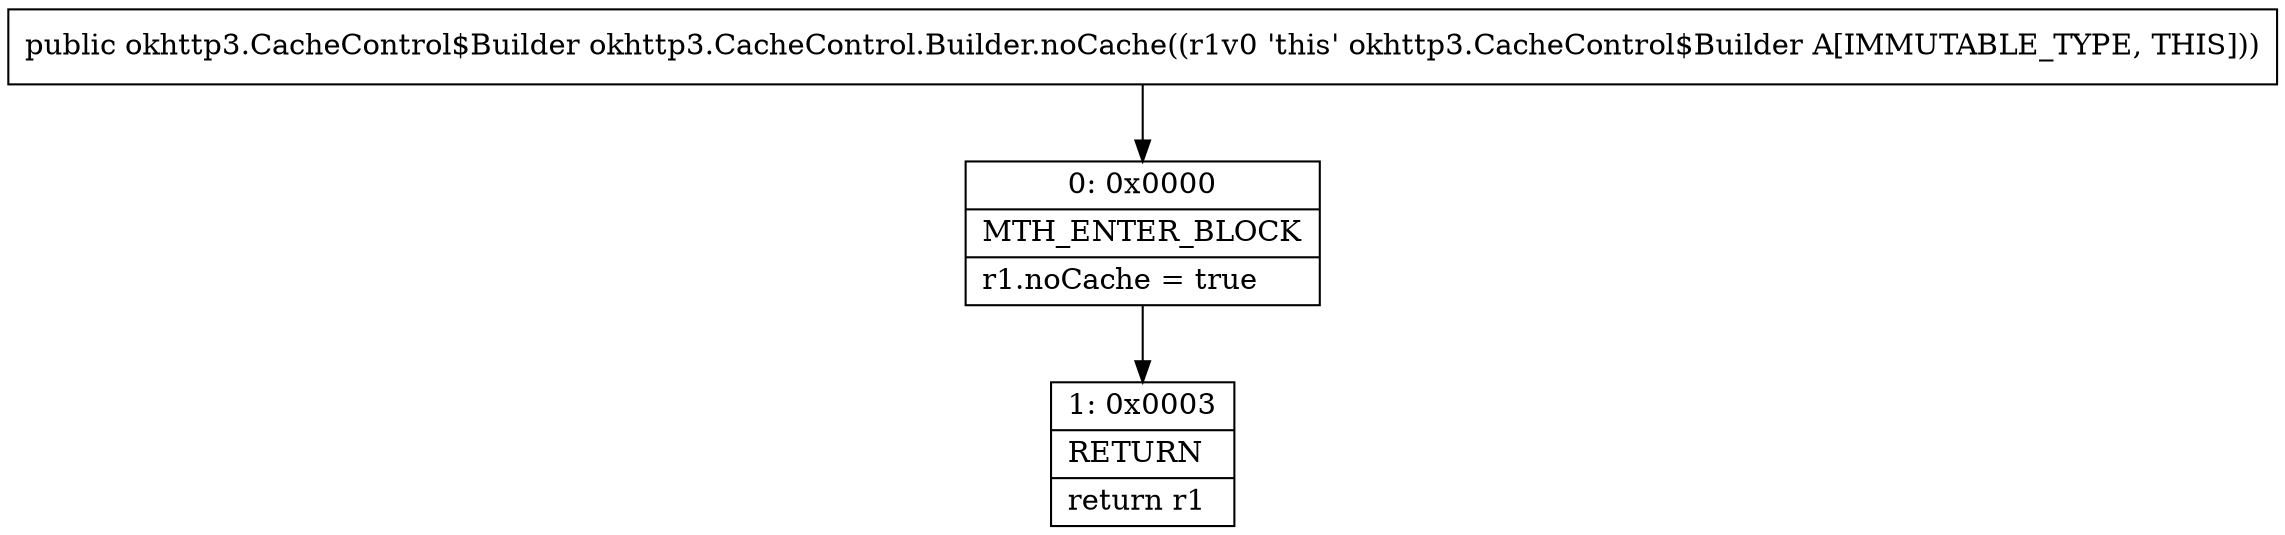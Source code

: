 digraph "CFG forokhttp3.CacheControl.Builder.noCache()Lokhttp3\/CacheControl$Builder;" {
Node_0 [shape=record,label="{0\:\ 0x0000|MTH_ENTER_BLOCK\l|r1.noCache = true\l}"];
Node_1 [shape=record,label="{1\:\ 0x0003|RETURN\l|return r1\l}"];
MethodNode[shape=record,label="{public okhttp3.CacheControl$Builder okhttp3.CacheControl.Builder.noCache((r1v0 'this' okhttp3.CacheControl$Builder A[IMMUTABLE_TYPE, THIS])) }"];
MethodNode -> Node_0;
Node_0 -> Node_1;
}

